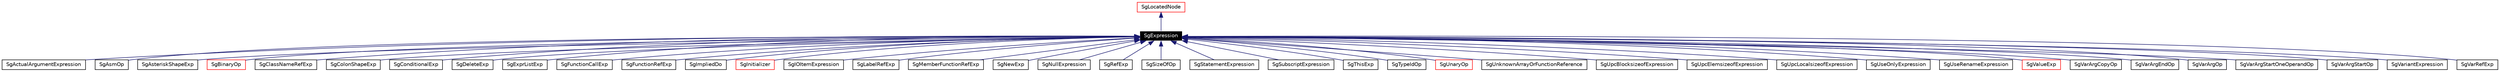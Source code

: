 digraph G
{
  edge [fontname="Helvetica",fontsize=10,labelfontname="Helvetica",labelfontsize=10];
  node [fontname="Helvetica",fontsize=10,shape=record];
  Node1 [label="SgExpression",height=0.2,width=0.4,color="white", fillcolor="black", style="filled" fontcolor="white"];
  Node2 -> Node1 [dir=back,color="midnightblue",fontsize=10,style="solid",fontname="Helvetica"];
  Node2 [label="SgLocatedNode",height=0.2,width=0.4,color="red",URL="$classSgLocatedNode.html"];
  Node1 -> Node3 [dir=back,color="midnightblue",fontsize=10,style="solid",fontname="Helvetica"];
  Node3 [label="SgActualArgumentExpression",height=0.2,width=0.4,color="black",URL="$classSgActualArgumentExpression.html"];
  Node1 -> Node4 [dir=back,color="midnightblue",fontsize=10,style="solid",fontname="Helvetica"];
  Node4 [label="SgAsmOp",height=0.2,width=0.4,color="black",URL="$classSgAsmOp.html"];
  Node1 -> Node5 [dir=back,color="midnightblue",fontsize=10,style="solid",fontname="Helvetica"];
  Node5 [label="SgAsteriskShapeExp",height=0.2,width=0.4,color="black",URL="$classSgAsteriskShapeExp.html"];
  Node1 -> Node6 [dir=back,color="midnightblue",fontsize=10,style="solid",fontname="Helvetica"];
  Node6 [label="SgBinaryOp",height=0.2,width=0.4,color="red",URL="$classSgBinaryOp.html"];
  Node1 -> Node7 [dir=back,color="midnightblue",fontsize=10,style="solid",fontname="Helvetica"];
  Node7 [label="SgClassNameRefExp",height=0.2,width=0.4,color="black",URL="$classSgClassNameRefExp.html"];
  Node1 -> Node8 [dir=back,color="midnightblue",fontsize=10,style="solid",fontname="Helvetica"];
  Node8 [label="SgColonShapeExp",height=0.2,width=0.4,color="black",URL="$classSgColonShapeExp.html"];
  Node1 -> Node9 [dir=back,color="midnightblue",fontsize=10,style="solid",fontname="Helvetica"];
  Node9 [label="SgConditionalExp",height=0.2,width=0.4,color="black",URL="$classSgConditionalExp.html"];
  Node1 -> Node10 [dir=back,color="midnightblue",fontsize=10,style="solid",fontname="Helvetica"];
  Node10 [label="SgDeleteExp",height=0.2,width=0.4,color="black",URL="$classSgDeleteExp.html"];
  Node1 -> Node11 [dir=back,color="midnightblue",fontsize=10,style="solid",fontname="Helvetica"];
  Node11 [label="SgExprListExp",height=0.2,width=0.4,color="black",URL="$classSgExprListExp.html"];
  Node1 -> Node12 [dir=back,color="midnightblue",fontsize=10,style="solid",fontname="Helvetica"];
  Node12 [label="SgFunctionCallExp",height=0.2,width=0.4,color="black",URL="$classSgFunctionCallExp.html"];
  Node1 -> Node13 [dir=back,color="midnightblue",fontsize=10,style="solid",fontname="Helvetica"];
  Node13 [label="SgFunctionRefExp",height=0.2,width=0.4,color="black",URL="$classSgFunctionRefExp.html"];
  Node1 -> Node14 [dir=back,color="midnightblue",fontsize=10,style="solid",fontname="Helvetica"];
  Node14 [label="SgImpliedDo",height=0.2,width=0.4,color="black",URL="$classSgImpliedDo.html"];
  Node1 -> Node15 [dir=back,color="midnightblue",fontsize=10,style="solid",fontname="Helvetica"];
  Node15 [label="SgInitializer",height=0.2,width=0.4,color="red",URL="$classSgInitializer.html"];
  Node1 -> Node16 [dir=back,color="midnightblue",fontsize=10,style="solid",fontname="Helvetica"];
  Node16 [label="SgIOItemExpression",height=0.2,width=0.4,color="black",URL="$classSgIOItemExpression.html"];
  Node1 -> Node17 [dir=back,color="midnightblue",fontsize=10,style="solid",fontname="Helvetica"];
  Node17 [label="SgLabelRefExp",height=0.2,width=0.4,color="black",URL="$classSgLabelRefExp.html"];
  Node1 -> Node18 [dir=back,color="midnightblue",fontsize=10,style="solid",fontname="Helvetica"];
  Node18 [label="SgMemberFunctionRefExp",height=0.2,width=0.4,color="black",URL="$classSgMemberFunctionRefExp.html"];
  Node1 -> Node19 [dir=back,color="midnightblue",fontsize=10,style="solid",fontname="Helvetica"];
  Node19 [label="SgNewExp",height=0.2,width=0.4,color="black",URL="$classSgNewExp.html"];
  Node1 -> Node20 [dir=back,color="midnightblue",fontsize=10,style="solid",fontname="Helvetica"];
  Node20 [label="SgNullExpression",height=0.2,width=0.4,color="black",URL="$classSgNullExpression.html"];
  Node1 -> Node21 [dir=back,color="midnightblue",fontsize=10,style="solid",fontname="Helvetica"];
  Node21 [label="SgRefExp",height=0.2,width=0.4,color="black",URL="$classSgRefExp.html"];
  Node1 -> Node22 [dir=back,color="midnightblue",fontsize=10,style="solid",fontname="Helvetica"];
  Node22 [label="SgSizeOfOp",height=0.2,width=0.4,color="black",URL="$classSgSizeOfOp.html"];
  Node1 -> Node23 [dir=back,color="midnightblue",fontsize=10,style="solid",fontname="Helvetica"];
  Node23 [label="SgStatementExpression",height=0.2,width=0.4,color="black",URL="$classSgStatementExpression.html"];
  Node1 -> Node24 [dir=back,color="midnightblue",fontsize=10,style="solid",fontname="Helvetica"];
  Node24 [label="SgSubscriptExpression",height=0.2,width=0.4,color="black",URL="$classSgSubscriptExpression.html"];
  Node1 -> Node25 [dir=back,color="midnightblue",fontsize=10,style="solid",fontname="Helvetica"];
  Node25 [label="SgThisExp",height=0.2,width=0.4,color="black",URL="$classSgThisExp.html"];
  Node1 -> Node26 [dir=back,color="midnightblue",fontsize=10,style="solid",fontname="Helvetica"];
  Node26 [label="SgTypeIdOp",height=0.2,width=0.4,color="black",URL="$classSgTypeIdOp.html"];
  Node1 -> Node27 [dir=back,color="midnightblue",fontsize=10,style="solid",fontname="Helvetica"];
  Node27 [label="SgUnaryOp",height=0.2,width=0.4,color="red",URL="$classSgUnaryOp.html"];
  Node1 -> Node28 [dir=back,color="midnightblue",fontsize=10,style="solid",fontname="Helvetica"];
  Node28 [label="SgUnknownArrayOrFunctionReference",height=0.2,width=0.4,color="black",URL="$classSgUnknownArrayOrFunctionReference.html"];
  Node1 -> Node29 [dir=back,color="midnightblue",fontsize=10,style="solid",fontname="Helvetica"];
  Node29 [label="SgUpcBlocksizeofExpression",height=0.2,width=0.4,color="black",URL="$classSgUpcBlocksizeofExpression.html"];
  Node1 -> Node30 [dir=back,color="midnightblue",fontsize=10,style="solid",fontname="Helvetica"];
  Node30 [label="SgUpcElemsizeofExpression",height=0.2,width=0.4,color="black",URL="$classSgUpcElemsizeofExpression.html"];
  Node1 -> Node31 [dir=back,color="midnightblue",fontsize=10,style="solid",fontname="Helvetica"];
  Node31 [label="SgUpcLocalsizeofExpression",height=0.2,width=0.4,color="black",URL="$classSgUpcLocalsizeofExpression.html"];
  Node1 -> Node32 [dir=back,color="midnightblue",fontsize=10,style="solid",fontname="Helvetica"];
  Node32 [label="SgUseOnlyExpression",height=0.2,width=0.4,color="black",URL="$classSgUseOnlyExpression.html"];
  Node1 -> Node33 [dir=back,color="midnightblue",fontsize=10,style="solid",fontname="Helvetica"];
  Node33 [label="SgUseRenameExpression",height=0.2,width=0.4,color="black",URL="$classSgUseRenameExpression.html"];
  Node1 -> Node34 [dir=back,color="midnightblue",fontsize=10,style="solid",fontname="Helvetica"];
  Node34 [label="SgValueExp",height=0.2,width=0.4,color="red",URL="$classSgValueExp.html"];
  Node1 -> Node35 [dir=back,color="midnightblue",fontsize=10,style="solid",fontname="Helvetica"];
  Node35 [label="SgVarArgCopyOp",height=0.2,width=0.4,color="black",URL="$classSgVarArgCopyOp.html"];
  Node1 -> Node36 [dir=back,color="midnightblue",fontsize=10,style="solid",fontname="Helvetica"];
  Node36 [label="SgVarArgEndOp",height=0.2,width=0.4,color="black",URL="$classSgVarArgEndOp.html"];
  Node1 -> Node37 [dir=back,color="midnightblue",fontsize=10,style="solid",fontname="Helvetica"];
  Node37 [label="SgVarArgOp",height=0.2,width=0.4,color="black",URL="$classSgVarArgOp.html"];
  Node1 -> Node38 [dir=back,color="midnightblue",fontsize=10,style="solid",fontname="Helvetica"];
  Node38 [label="SgVarArgStartOneOperandOp",height=0.2,width=0.4,color="black",URL="$classSgVarArgStartOneOperandOp.html"];
  Node1 -> Node39 [dir=back,color="midnightblue",fontsize=10,style="solid",fontname="Helvetica"];
  Node39 [label="SgVarArgStartOp",height=0.2,width=0.4,color="black",URL="$classSgVarArgStartOp.html"];
  Node1 -> Node40 [dir=back,color="midnightblue",fontsize=10,style="solid",fontname="Helvetica"];
  Node40 [label="SgVariantExpression",height=0.2,width=0.4,color="black",URL="$classSgVariantExpression.html"];
  Node1 -> Node41 [dir=back,color="midnightblue",fontsize=10,style="solid",fontname="Helvetica"];
  Node41 [label="SgVarRefExp",height=0.2,width=0.4,color="black",URL="$classSgVarRefExp.html"];
}

